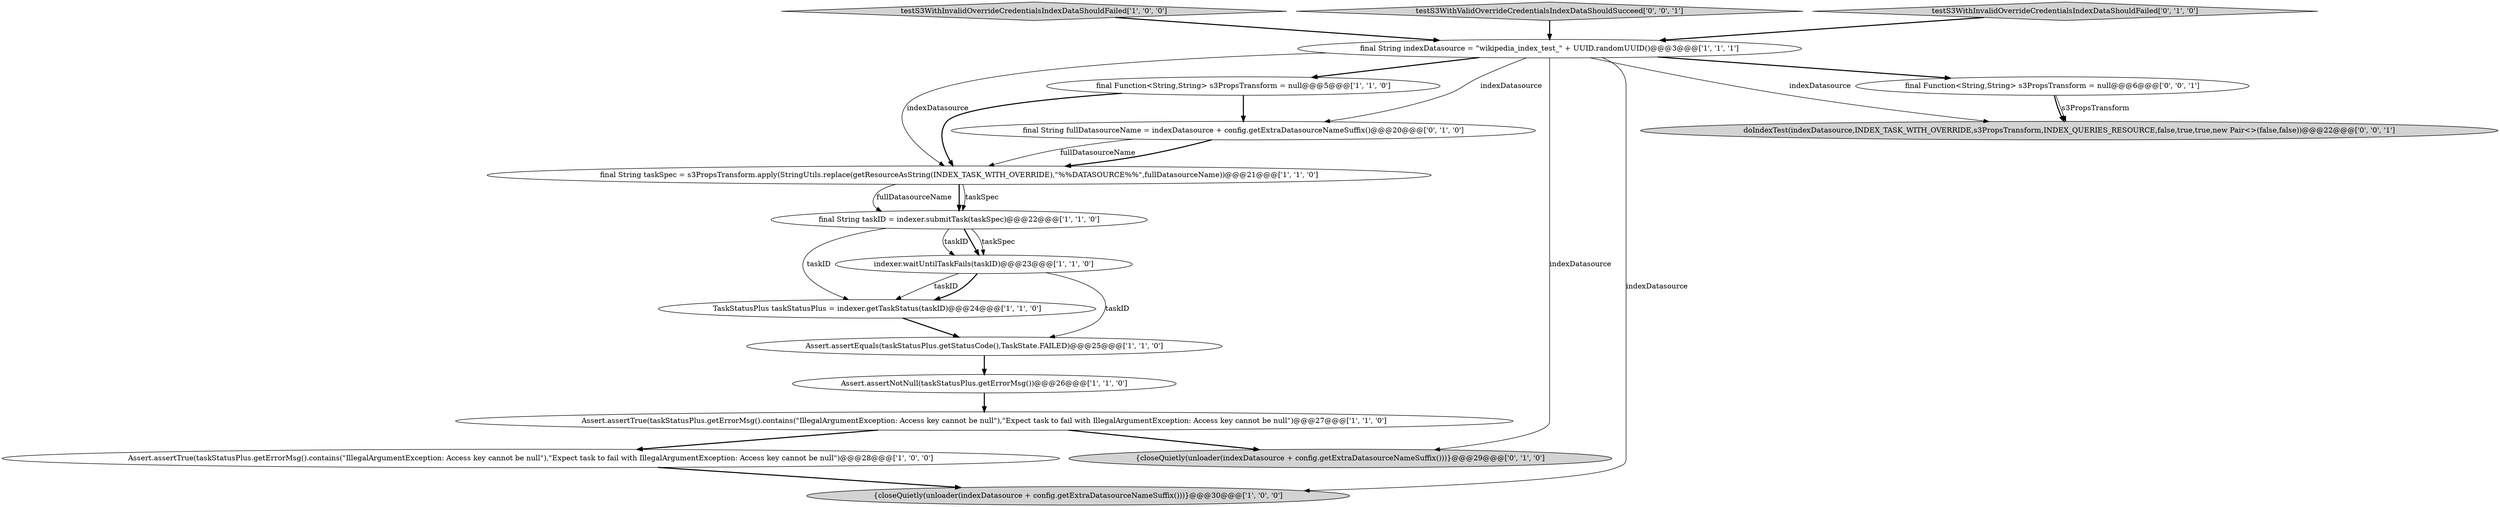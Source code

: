 digraph {
12 [style = filled, label = "final String fullDatasourceName = indexDatasource + config.getExtraDatasourceNameSuffix()@@@20@@@['0', '1', '0']", fillcolor = white, shape = ellipse image = "AAA0AAABBB2BBB"];
2 [style = filled, label = "testS3WithInvalidOverrideCredentialsIndexDataShouldFailed['1', '0', '0']", fillcolor = lightgray, shape = diamond image = "AAA0AAABBB1BBB"];
7 [style = filled, label = "final Function<String,String> s3PropsTransform = null@@@5@@@['1', '1', '0']", fillcolor = white, shape = ellipse image = "AAA0AAABBB1BBB"];
9 [style = filled, label = "Assert.assertTrue(taskStatusPlus.getErrorMsg().contains(\"IllegalArgumentException: Access key cannot be null\"),\"Expect task to fail with IllegalArgumentException: Access key cannot be null\")@@@27@@@['1', '1', '0']", fillcolor = white, shape = ellipse image = "AAA0AAABBB1BBB"];
14 [style = filled, label = "{closeQuietly(unloader(indexDatasource + config.getExtraDatasourceNameSuffix()))}@@@29@@@['0', '1', '0']", fillcolor = lightgray, shape = ellipse image = "AAA0AAABBB2BBB"];
11 [style = filled, label = "indexer.waitUntilTaskFails(taskID)@@@23@@@['1', '1', '0']", fillcolor = white, shape = ellipse image = "AAA0AAABBB1BBB"];
15 [style = filled, label = "testS3WithValidOverrideCredentialsIndexDataShouldSucceed['0', '0', '1']", fillcolor = lightgray, shape = diamond image = "AAA0AAABBB3BBB"];
10 [style = filled, label = "final String taskSpec = s3PropsTransform.apply(StringUtils.replace(getResourceAsString(INDEX_TASK_WITH_OVERRIDE),\"%%DATASOURCE%%\",fullDatasourceName))@@@21@@@['1', '1', '0']", fillcolor = white, shape = ellipse image = "AAA0AAABBB1BBB"];
13 [style = filled, label = "testS3WithInvalidOverrideCredentialsIndexDataShouldFailed['0', '1', '0']", fillcolor = lightgray, shape = diamond image = "AAA0AAABBB2BBB"];
17 [style = filled, label = "doIndexTest(indexDatasource,INDEX_TASK_WITH_OVERRIDE,s3PropsTransform,INDEX_QUERIES_RESOURCE,false,true,true,new Pair<>(false,false))@@@22@@@['0', '0', '1']", fillcolor = lightgray, shape = ellipse image = "AAA0AAABBB3BBB"];
0 [style = filled, label = "final String taskID = indexer.submitTask(taskSpec)@@@22@@@['1', '1', '0']", fillcolor = white, shape = ellipse image = "AAA0AAABBB1BBB"];
6 [style = filled, label = "{closeQuietly(unloader(indexDatasource + config.getExtraDatasourceNameSuffix()))}@@@30@@@['1', '0', '0']", fillcolor = lightgray, shape = ellipse image = "AAA0AAABBB1BBB"];
4 [style = filled, label = "final String indexDatasource = \"wikipedia_index_test_\" + UUID.randomUUID()@@@3@@@['1', '1', '1']", fillcolor = white, shape = ellipse image = "AAA0AAABBB1BBB"];
5 [style = filled, label = "TaskStatusPlus taskStatusPlus = indexer.getTaskStatus(taskID)@@@24@@@['1', '1', '0']", fillcolor = white, shape = ellipse image = "AAA0AAABBB1BBB"];
3 [style = filled, label = "Assert.assertTrue(taskStatusPlus.getErrorMsg().contains(\"IllegalArgumentException: Access key cannot be null\"),\"Expect task to fail with IllegalArgumentException: Access key cannot be null\")@@@28@@@['1', '0', '0']", fillcolor = white, shape = ellipse image = "AAA0AAABBB1BBB"];
16 [style = filled, label = "final Function<String,String> s3PropsTransform = null@@@6@@@['0', '0', '1']", fillcolor = white, shape = ellipse image = "AAA0AAABBB3BBB"];
8 [style = filled, label = "Assert.assertNotNull(taskStatusPlus.getErrorMsg())@@@26@@@['1', '1', '0']", fillcolor = white, shape = ellipse image = "AAA0AAABBB1BBB"];
1 [style = filled, label = "Assert.assertEquals(taskStatusPlus.getStatusCode(),TaskState.FAILED)@@@25@@@['1', '1', '0']", fillcolor = white, shape = ellipse image = "AAA0AAABBB1BBB"];
4->12 [style = solid, label="indexDatasource"];
16->17 [style = solid, label="s3PropsTransform"];
4->7 [style = bold, label=""];
8->9 [style = bold, label=""];
2->4 [style = bold, label=""];
13->4 [style = bold, label=""];
4->16 [style = bold, label=""];
7->10 [style = bold, label=""];
11->5 [style = solid, label="taskID"];
12->10 [style = solid, label="fullDatasourceName"];
5->1 [style = bold, label=""];
10->0 [style = solid, label="taskSpec"];
15->4 [style = bold, label=""];
1->8 [style = bold, label=""];
9->3 [style = bold, label=""];
4->17 [style = solid, label="indexDatasource"];
0->11 [style = bold, label=""];
0->11 [style = solid, label="taskSpec"];
0->11 [style = solid, label="taskID"];
3->6 [style = bold, label=""];
12->10 [style = bold, label=""];
10->0 [style = solid, label="fullDatasourceName"];
0->5 [style = solid, label="taskID"];
7->12 [style = bold, label=""];
11->1 [style = solid, label="taskID"];
4->10 [style = solid, label="indexDatasource"];
9->14 [style = bold, label=""];
16->17 [style = bold, label=""];
4->14 [style = solid, label="indexDatasource"];
4->6 [style = solid, label="indexDatasource"];
10->0 [style = bold, label=""];
11->5 [style = bold, label=""];
}
